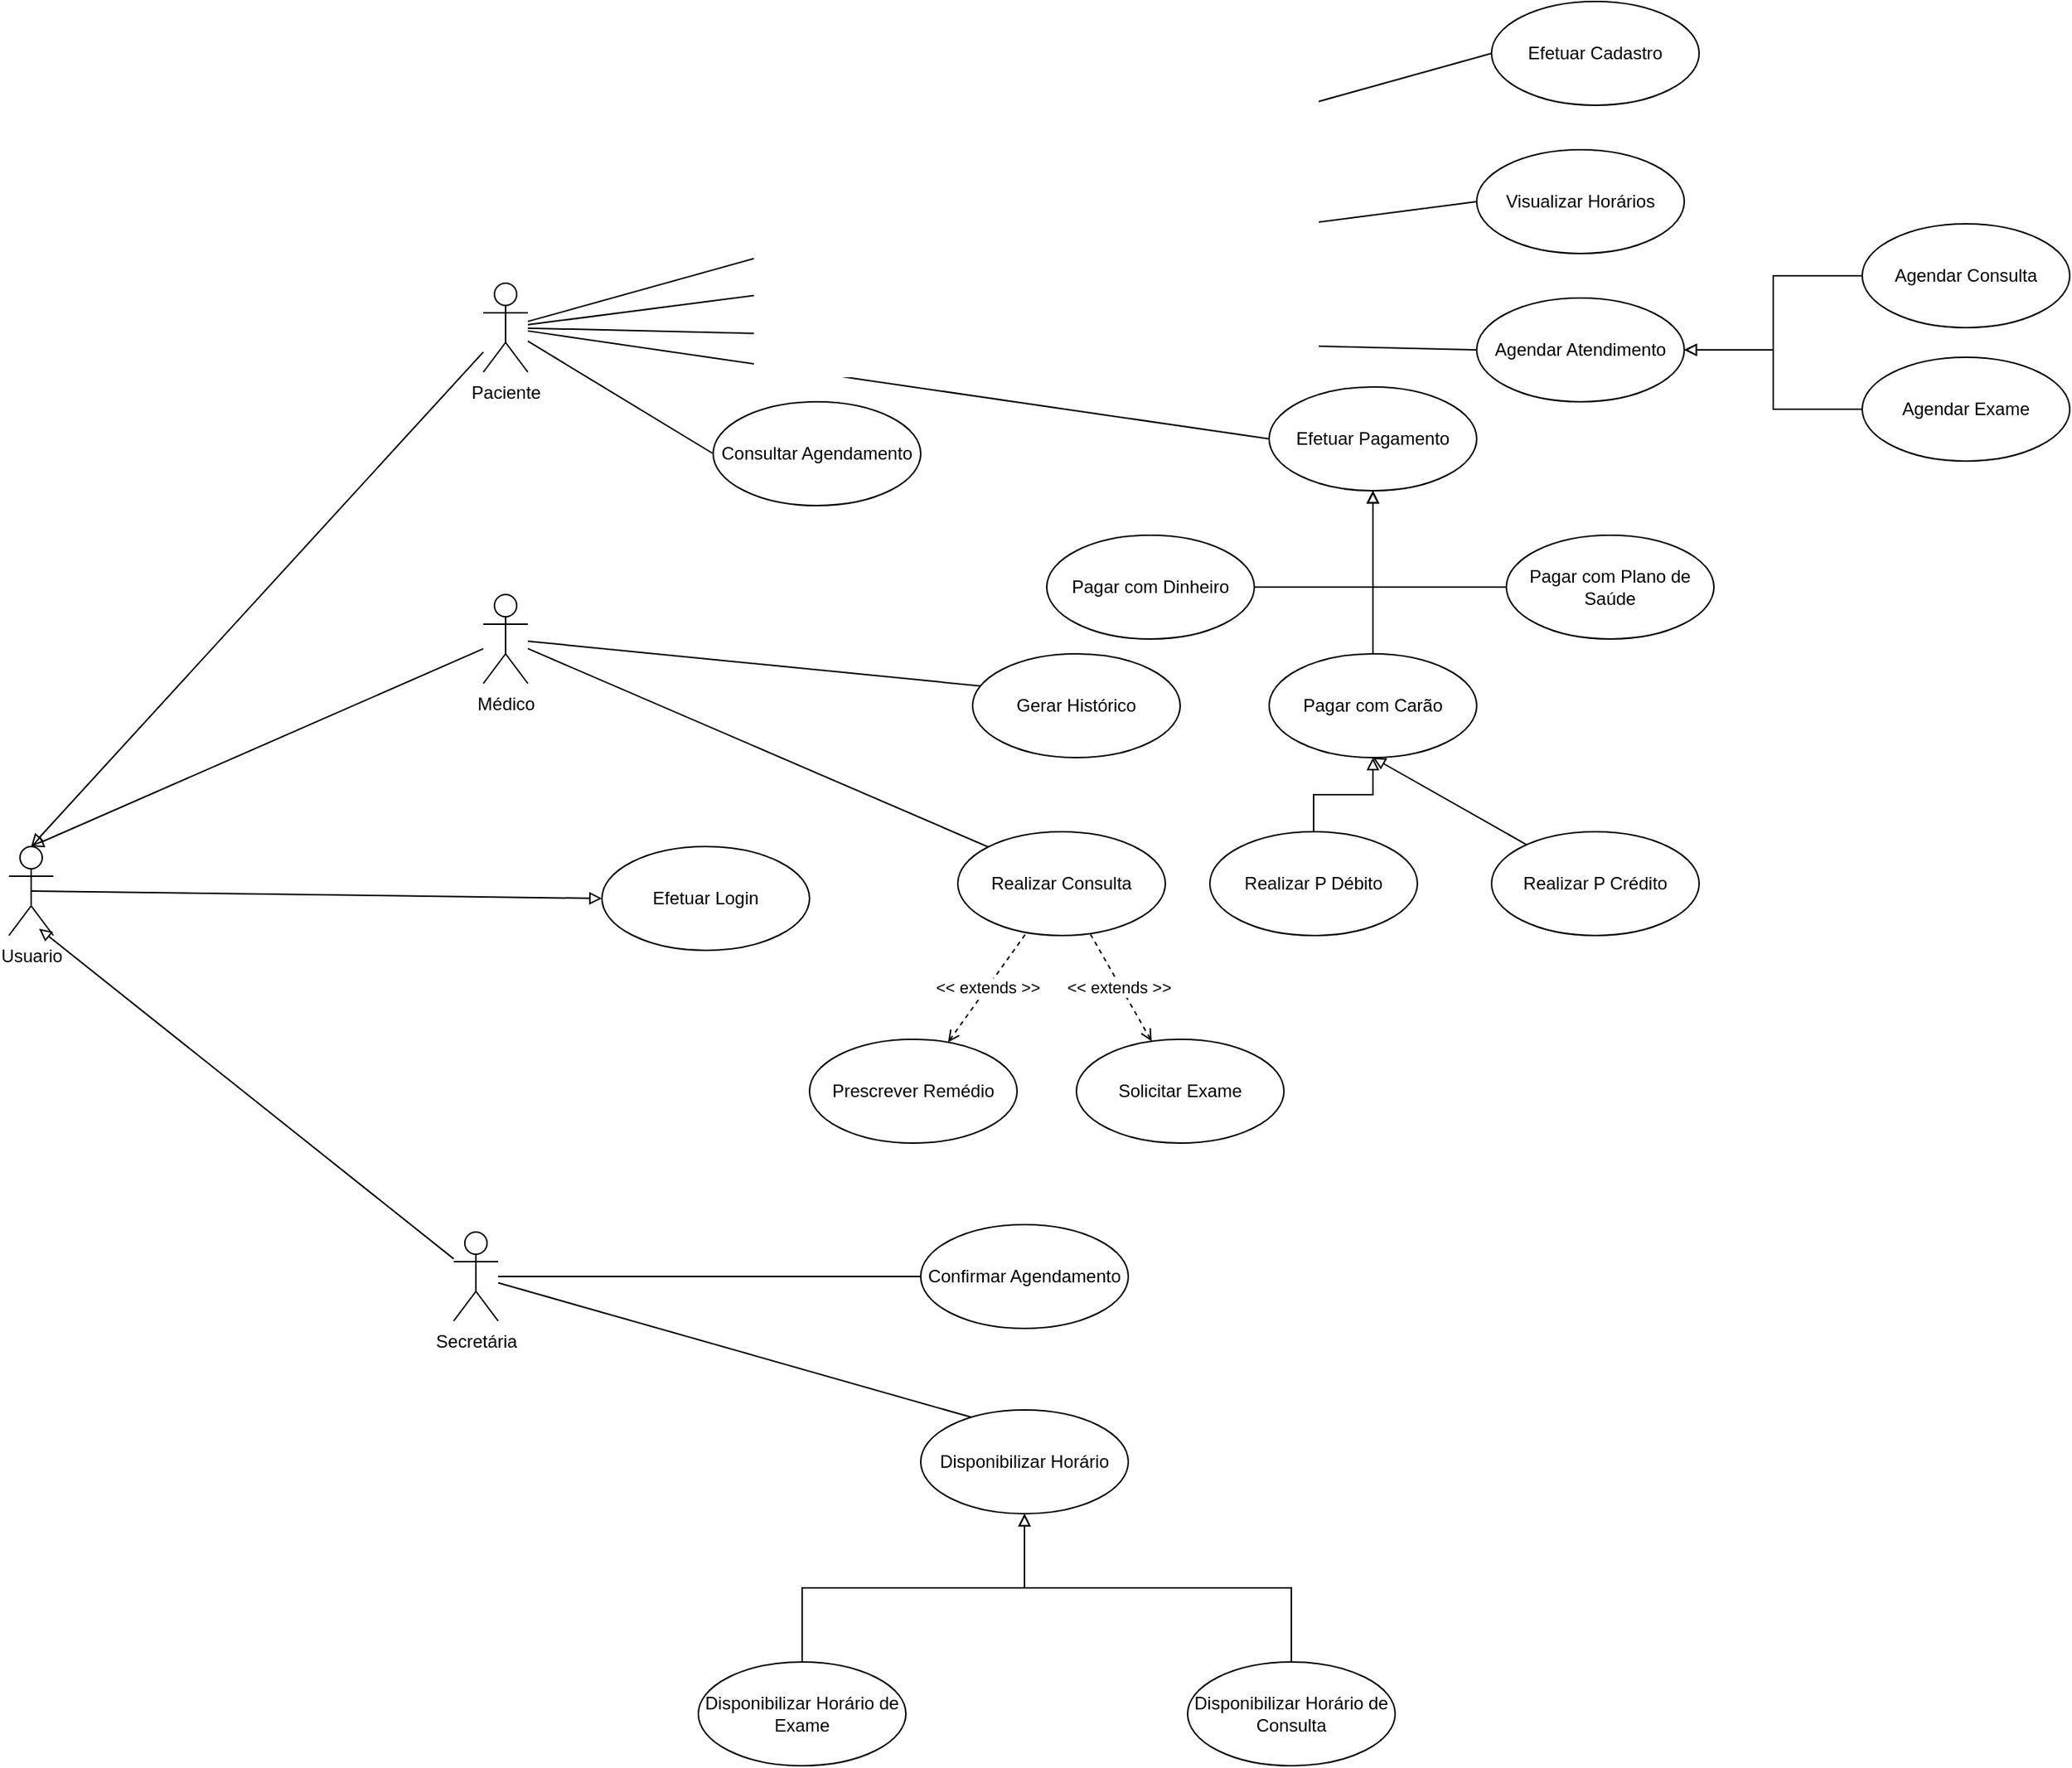 <mxfile version="22.0.2" type="github">
  <diagram name="Page-1" id="pfaS7ZpM_EYnSTStmScy">
    <mxGraphModel dx="2685" dy="1189" grid="1" gridSize="10" guides="1" tooltips="1" connect="1" arrows="1" fold="1" page="0" pageScale="1" pageWidth="850" pageHeight="1100" math="0" shadow="0">
      <root>
        <mxCell id="0" />
        <mxCell id="1" parent="0" />
        <mxCell id="6sc8-dq7xgFRiXsgVK_B-14" style="rounded=0;orthogonalLoop=1;jettySize=auto;html=1;entryX=0;entryY=0.5;entryDx=0;entryDy=0;endArrow=none;endFill=0;" edge="1" parent="1" source="6sc8-dq7xgFRiXsgVK_B-1" target="6sc8-dq7xgFRiXsgVK_B-9">
          <mxGeometry relative="1" as="geometry" />
        </mxCell>
        <mxCell id="6sc8-dq7xgFRiXsgVK_B-15" style="rounded=0;orthogonalLoop=1;jettySize=auto;html=1;entryX=0;entryY=0.5;entryDx=0;entryDy=0;endArrow=none;endFill=0;" edge="1" parent="1" source="6sc8-dq7xgFRiXsgVK_B-1" target="6sc8-dq7xgFRiXsgVK_B-8">
          <mxGeometry relative="1" as="geometry" />
        </mxCell>
        <mxCell id="6sc8-dq7xgFRiXsgVK_B-16" style="rounded=0;orthogonalLoop=1;jettySize=auto;html=1;entryX=0;entryY=0.5;entryDx=0;entryDy=0;endArrow=none;endFill=0;" edge="1" parent="1" source="6sc8-dq7xgFRiXsgVK_B-1" target="6sc8-dq7xgFRiXsgVK_B-6">
          <mxGeometry relative="1" as="geometry" />
        </mxCell>
        <mxCell id="6sc8-dq7xgFRiXsgVK_B-18" style="rounded=0;orthogonalLoop=1;jettySize=auto;html=1;entryX=0;entryY=0.5;entryDx=0;entryDy=0;endArrow=none;endFill=0;" edge="1" parent="1" source="6sc8-dq7xgFRiXsgVK_B-1" target="6sc8-dq7xgFRiXsgVK_B-5">
          <mxGeometry relative="1" as="geometry" />
        </mxCell>
        <mxCell id="6sc8-dq7xgFRiXsgVK_B-28" style="rounded=0;orthogonalLoop=1;jettySize=auto;html=1;entryX=0;entryY=0.5;entryDx=0;entryDy=0;endArrow=none;endFill=0;" edge="1" parent="1" source="6sc8-dq7xgFRiXsgVK_B-1" target="6sc8-dq7xgFRiXsgVK_B-25">
          <mxGeometry relative="1" as="geometry" />
        </mxCell>
        <mxCell id="6sc8-dq7xgFRiXsgVK_B-1" value="Paciente" style="shape=umlActor;verticalLabelPosition=bottom;verticalAlign=top;html=1;" vertex="1" parent="1">
          <mxGeometry x="-820" y="120" width="30" height="60" as="geometry" />
        </mxCell>
        <mxCell id="6sc8-dq7xgFRiXsgVK_B-30" style="rounded=0;orthogonalLoop=1;jettySize=auto;html=1;entryX=0;entryY=0;entryDx=0;entryDy=0;endArrow=none;endFill=0;" edge="1" parent="1" source="6sc8-dq7xgFRiXsgVK_B-2" target="6sc8-dq7xgFRiXsgVK_B-29">
          <mxGeometry relative="1" as="geometry" />
        </mxCell>
        <mxCell id="6sc8-dq7xgFRiXsgVK_B-36" style="rounded=0;orthogonalLoop=1;jettySize=auto;html=1;entryX=1;entryY=0.5;entryDx=0;entryDy=0;endArrow=none;endFill=0;" edge="1" parent="1" source="6sc8-dq7xgFRiXsgVK_B-2" target="6sc8-dq7xgFRiXsgVK_B-35">
          <mxGeometry relative="1" as="geometry" />
        </mxCell>
        <mxCell id="6sc8-dq7xgFRiXsgVK_B-2" value="Médico" style="shape=umlActor;verticalLabelPosition=bottom;verticalAlign=top;html=1;" vertex="1" parent="1">
          <mxGeometry x="-820" y="330" width="30" height="60" as="geometry" />
        </mxCell>
        <mxCell id="6sc8-dq7xgFRiXsgVK_B-34" style="rounded=0;orthogonalLoop=1;jettySize=auto;html=1;entryX=1;entryY=0.5;entryDx=0;entryDy=0;endArrow=none;endFill=0;" edge="1" parent="1" source="6sc8-dq7xgFRiXsgVK_B-3" target="6sc8-dq7xgFRiXsgVK_B-20">
          <mxGeometry relative="1" as="geometry" />
        </mxCell>
        <mxCell id="6sc8-dq7xgFRiXsgVK_B-37" style="rounded=0;orthogonalLoop=1;jettySize=auto;html=1;entryX=0;entryY=0.5;entryDx=0;entryDy=0;endArrow=none;endFill=0;" edge="1" parent="1" source="6sc8-dq7xgFRiXsgVK_B-3" target="6sc8-dq7xgFRiXsgVK_B-19">
          <mxGeometry relative="1" as="geometry" />
        </mxCell>
        <mxCell id="6sc8-dq7xgFRiXsgVK_B-55" style="rounded=0;orthogonalLoop=1;jettySize=auto;html=1;entryX=0.681;entryY=0.924;entryDx=0;entryDy=0;entryPerimeter=0;endArrow=block;endFill=0;" edge="1" parent="1" source="6sc8-dq7xgFRiXsgVK_B-3" target="6sc8-dq7xgFRiXsgVK_B-45">
          <mxGeometry relative="1" as="geometry">
            <mxPoint x="-1120.0" y="600.0" as="targetPoint" />
          </mxGeometry>
        </mxCell>
        <mxCell id="6sc8-dq7xgFRiXsgVK_B-3" value="Secretária" style="shape=umlActor;verticalLabelPosition=bottom;verticalAlign=top;html=1;" vertex="1" parent="1">
          <mxGeometry x="-840" y="760" width="30" height="60" as="geometry" />
        </mxCell>
        <mxCell id="6sc8-dq7xgFRiXsgVK_B-5" value="Visualizar Horários" style="ellipse;whiteSpace=wrap;html=1;" vertex="1" parent="1">
          <mxGeometry x="-150" y="30" width="140" height="70" as="geometry" />
        </mxCell>
        <mxCell id="6sc8-dq7xgFRiXsgVK_B-6" value="Consultar Agendamento" style="ellipse;whiteSpace=wrap;html=1;" vertex="1" parent="1">
          <mxGeometry x="-665" y="200" width="140" height="70" as="geometry" />
        </mxCell>
        <mxCell id="6sc8-dq7xgFRiXsgVK_B-8" value="Agendar Atendimento" style="ellipse;whiteSpace=wrap;html=1;" vertex="1" parent="1">
          <mxGeometry x="-150" y="130" width="140" height="70" as="geometry" />
        </mxCell>
        <mxCell id="6sc8-dq7xgFRiXsgVK_B-9" value="Efetuar Cadastro" style="ellipse;whiteSpace=wrap;html=1;" vertex="1" parent="1">
          <mxGeometry x="-140" y="-70" width="140" height="70" as="geometry" />
        </mxCell>
        <mxCell id="6sc8-dq7xgFRiXsgVK_B-13" style="edgeStyle=orthogonalEdgeStyle;rounded=0;orthogonalLoop=1;jettySize=auto;html=1;entryX=1;entryY=0.5;entryDx=0;entryDy=0;endArrow=block;endFill=0;" edge="1" parent="1" source="6sc8-dq7xgFRiXsgVK_B-10" target="6sc8-dq7xgFRiXsgVK_B-8">
          <mxGeometry relative="1" as="geometry" />
        </mxCell>
        <mxCell id="6sc8-dq7xgFRiXsgVK_B-10" value="Agendar Exame" style="ellipse;whiteSpace=wrap;html=1;" vertex="1" parent="1">
          <mxGeometry x="110" y="170" width="140" height="70" as="geometry" />
        </mxCell>
        <mxCell id="6sc8-dq7xgFRiXsgVK_B-12" style="edgeStyle=orthogonalEdgeStyle;rounded=0;orthogonalLoop=1;jettySize=auto;html=1;entryX=1;entryY=0.5;entryDx=0;entryDy=0;endArrow=block;endFill=0;" edge="1" parent="1" source="6sc8-dq7xgFRiXsgVK_B-11" target="6sc8-dq7xgFRiXsgVK_B-8">
          <mxGeometry relative="1" as="geometry" />
        </mxCell>
        <mxCell id="6sc8-dq7xgFRiXsgVK_B-11" value="Agendar Consulta" style="ellipse;whiteSpace=wrap;html=1;" vertex="1" parent="1">
          <mxGeometry x="110" y="80" width="140" height="70" as="geometry" />
        </mxCell>
        <mxCell id="6sc8-dq7xgFRiXsgVK_B-19" value="Confirmar Agendamento" style="ellipse;whiteSpace=wrap;html=1;" vertex="1" parent="1">
          <mxGeometry x="-525" y="755" width="140" height="70" as="geometry" />
        </mxCell>
        <mxCell id="6sc8-dq7xgFRiXsgVK_B-20" value="Disponibilizar Horário" style="ellipse;whiteSpace=wrap;html=1;" vertex="1" parent="1">
          <mxGeometry x="-525" y="880" width="140" height="70" as="geometry" />
        </mxCell>
        <mxCell id="6sc8-dq7xgFRiXsgVK_B-23" style="edgeStyle=orthogonalEdgeStyle;rounded=0;orthogonalLoop=1;jettySize=auto;html=1;entryX=0.5;entryY=1;entryDx=0;entryDy=0;endArrow=block;endFill=0;exitX=0.5;exitY=0;exitDx=0;exitDy=0;" edge="1" parent="1" source="6sc8-dq7xgFRiXsgVK_B-21" target="6sc8-dq7xgFRiXsgVK_B-20">
          <mxGeometry relative="1" as="geometry" />
        </mxCell>
        <mxCell id="6sc8-dq7xgFRiXsgVK_B-21" value="Disponibilizar Horário de Exame" style="ellipse;whiteSpace=wrap;html=1;" vertex="1" parent="1">
          <mxGeometry x="-675" y="1050" width="140" height="70" as="geometry" />
        </mxCell>
        <mxCell id="6sc8-dq7xgFRiXsgVK_B-24" style="edgeStyle=orthogonalEdgeStyle;rounded=0;orthogonalLoop=1;jettySize=auto;html=1;entryX=0.5;entryY=1;entryDx=0;entryDy=0;endArrow=block;endFill=0;exitX=0.5;exitY=0;exitDx=0;exitDy=0;" edge="1" parent="1" source="6sc8-dq7xgFRiXsgVK_B-22" target="6sc8-dq7xgFRiXsgVK_B-20">
          <mxGeometry relative="1" as="geometry" />
        </mxCell>
        <mxCell id="6sc8-dq7xgFRiXsgVK_B-22" value="Disponibilizar Horário de Consulta" style="ellipse;whiteSpace=wrap;html=1;" vertex="1" parent="1">
          <mxGeometry x="-345" y="1050" width="140" height="70" as="geometry" />
        </mxCell>
        <mxCell id="6sc8-dq7xgFRiXsgVK_B-25" value="Efetuar Pagamento" style="ellipse;whiteSpace=wrap;html=1;" vertex="1" parent="1">
          <mxGeometry x="-290" y="190" width="140" height="70" as="geometry" />
        </mxCell>
        <mxCell id="6sc8-dq7xgFRiXsgVK_B-32" value="&amp;lt;&amp;lt; extends &amp;gt;&amp;gt;&amp;nbsp;" style="rounded=0;orthogonalLoop=1;jettySize=auto;html=1;dashed=1;startArrow=open;startFill=0;endArrow=none;endFill=0;" edge="1" parent="1" source="6sc8-dq7xgFRiXsgVK_B-26" target="6sc8-dq7xgFRiXsgVK_B-29">
          <mxGeometry relative="1" as="geometry" />
        </mxCell>
        <mxCell id="6sc8-dq7xgFRiXsgVK_B-26" value="Solicitar Exame" style="ellipse;whiteSpace=wrap;html=1;" vertex="1" parent="1">
          <mxGeometry x="-420" y="630" width="140" height="70" as="geometry" />
        </mxCell>
        <mxCell id="6sc8-dq7xgFRiXsgVK_B-29" value="Realizar Consulta" style="ellipse;whiteSpace=wrap;html=1;" vertex="1" parent="1">
          <mxGeometry x="-500" y="490" width="140" height="70" as="geometry" />
        </mxCell>
        <mxCell id="6sc8-dq7xgFRiXsgVK_B-33" value="&amp;lt;&amp;lt; extends &amp;gt;&amp;gt;" style="rounded=0;orthogonalLoop=1;jettySize=auto;html=1;dashed=1;startArrow=open;startFill=0;endArrow=none;endFill=0;" edge="1" parent="1" source="6sc8-dq7xgFRiXsgVK_B-31" target="6sc8-dq7xgFRiXsgVK_B-29">
          <mxGeometry relative="1" as="geometry" />
        </mxCell>
        <mxCell id="6sc8-dq7xgFRiXsgVK_B-31" value="Prescrever Remédio" style="ellipse;whiteSpace=wrap;html=1;" vertex="1" parent="1">
          <mxGeometry x="-600" y="630" width="140" height="70" as="geometry" />
        </mxCell>
        <mxCell id="6sc8-dq7xgFRiXsgVK_B-35" value="Gerar Histórico" style="ellipse;whiteSpace=wrap;html=1;" vertex="1" parent="1">
          <mxGeometry x="-490" y="370" width="140" height="70" as="geometry" />
        </mxCell>
        <mxCell id="6sc8-dq7xgFRiXsgVK_B-50" style="edgeStyle=orthogonalEdgeStyle;rounded=0;orthogonalLoop=1;jettySize=auto;html=1;entryX=0.5;entryY=1;entryDx=0;entryDy=0;endArrow=block;endFill=0;" edge="1" parent="1" source="6sc8-dq7xgFRiXsgVK_B-39" target="6sc8-dq7xgFRiXsgVK_B-25">
          <mxGeometry relative="1" as="geometry" />
        </mxCell>
        <mxCell id="6sc8-dq7xgFRiXsgVK_B-39" value="Pagar com Dinheiro" style="ellipse;whiteSpace=wrap;html=1;" vertex="1" parent="1">
          <mxGeometry x="-440" y="290" width="140" height="70" as="geometry" />
        </mxCell>
        <mxCell id="6sc8-dq7xgFRiXsgVK_B-51" style="edgeStyle=orthogonalEdgeStyle;rounded=0;orthogonalLoop=1;jettySize=auto;html=1;entryX=0.5;entryY=1;entryDx=0;entryDy=0;endArrow=block;endFill=0;" edge="1" parent="1" source="6sc8-dq7xgFRiXsgVK_B-40" target="6sc8-dq7xgFRiXsgVK_B-25">
          <mxGeometry relative="1" as="geometry" />
        </mxCell>
        <mxCell id="6sc8-dq7xgFRiXsgVK_B-40" value="Pagar com Plano de Saúde" style="ellipse;whiteSpace=wrap;html=1;" vertex="1" parent="1">
          <mxGeometry x="-130" y="290" width="140" height="70" as="geometry" />
        </mxCell>
        <mxCell id="6sc8-dq7xgFRiXsgVK_B-44" value="Efetuar Login" style="ellipse;whiteSpace=wrap;html=1;" vertex="1" parent="1">
          <mxGeometry x="-740" y="500" width="140" height="70" as="geometry" />
        </mxCell>
        <mxCell id="6sc8-dq7xgFRiXsgVK_B-46" style="rounded=0;orthogonalLoop=1;jettySize=auto;html=1;endArrow=block;endFill=0;exitX=0.5;exitY=0.5;exitDx=0;exitDy=0;exitPerimeter=0;entryX=0;entryY=0.5;entryDx=0;entryDy=0;" edge="1" parent="1" source="6sc8-dq7xgFRiXsgVK_B-45" target="6sc8-dq7xgFRiXsgVK_B-44">
          <mxGeometry relative="1" as="geometry">
            <mxPoint x="-820" y="636.293" as="sourcePoint" />
            <mxPoint x="-705.964" y="615.713" as="targetPoint" />
          </mxGeometry>
        </mxCell>
        <mxCell id="6sc8-dq7xgFRiXsgVK_B-45" value="Usuario" style="shape=umlActor;verticalLabelPosition=bottom;verticalAlign=top;html=1;" vertex="1" parent="1">
          <mxGeometry x="-1140" y="500" width="30" height="60" as="geometry" />
        </mxCell>
        <mxCell id="6sc8-dq7xgFRiXsgVK_B-52" style="edgeStyle=orthogonalEdgeStyle;rounded=0;orthogonalLoop=1;jettySize=auto;html=1;endArrow=block;endFill=0;entryX=0.5;entryY=1;entryDx=0;entryDy=0;" edge="1" parent="1" source="6sc8-dq7xgFRiXsgVK_B-38" target="6sc8-dq7xgFRiXsgVK_B-25">
          <mxGeometry relative="1" as="geometry">
            <mxPoint x="-220" y="270" as="targetPoint" />
          </mxGeometry>
        </mxCell>
        <mxCell id="6sc8-dq7xgFRiXsgVK_B-38" value="Pagar com Carão" style="ellipse;whiteSpace=wrap;html=1;" vertex="1" parent="1">
          <mxGeometry x="-290" y="370" width="140" height="70" as="geometry" />
        </mxCell>
        <mxCell id="6sc8-dq7xgFRiXsgVK_B-53" style="rounded=0;orthogonalLoop=1;jettySize=auto;html=1;entryX=0.5;entryY=0;entryDx=0;entryDy=0;entryPerimeter=0;endArrow=block;endFill=0;" edge="1" parent="1" source="6sc8-dq7xgFRiXsgVK_B-1" target="6sc8-dq7xgFRiXsgVK_B-45">
          <mxGeometry relative="1" as="geometry" />
        </mxCell>
        <mxCell id="6sc8-dq7xgFRiXsgVK_B-54" style="rounded=0;orthogonalLoop=1;jettySize=auto;html=1;entryX=0.5;entryY=0;entryDx=0;entryDy=0;entryPerimeter=0;endArrow=block;endFill=0;" edge="1" parent="1" source="6sc8-dq7xgFRiXsgVK_B-2" target="6sc8-dq7xgFRiXsgVK_B-45">
          <mxGeometry relative="1" as="geometry" />
        </mxCell>
        <mxCell id="6sc8-dq7xgFRiXsgVK_B-58" style="edgeStyle=orthogonalEdgeStyle;rounded=0;orthogonalLoop=1;jettySize=auto;html=1;entryX=0.5;entryY=1;entryDx=0;entryDy=0;endArrow=block;endFill=0;" edge="1" parent="1" source="6sc8-dq7xgFRiXsgVK_B-56" target="6sc8-dq7xgFRiXsgVK_B-38">
          <mxGeometry relative="1" as="geometry" />
        </mxCell>
        <mxCell id="6sc8-dq7xgFRiXsgVK_B-56" value="Realizar P Débito" style="ellipse;whiteSpace=wrap;html=1;" vertex="1" parent="1">
          <mxGeometry x="-330" y="490" width="140" height="70" as="geometry" />
        </mxCell>
        <mxCell id="6sc8-dq7xgFRiXsgVK_B-59" style="rounded=0;orthogonalLoop=1;jettySize=auto;html=1;entryX=0.5;entryY=1;entryDx=0;entryDy=0;endArrow=block;endFill=0;" edge="1" parent="1" source="6sc8-dq7xgFRiXsgVK_B-57" target="6sc8-dq7xgFRiXsgVK_B-38">
          <mxGeometry relative="1" as="geometry" />
        </mxCell>
        <mxCell id="6sc8-dq7xgFRiXsgVK_B-57" value="Realizar P Crédito" style="ellipse;whiteSpace=wrap;html=1;" vertex="1" parent="1">
          <mxGeometry x="-140" y="490" width="140" height="70" as="geometry" />
        </mxCell>
      </root>
    </mxGraphModel>
  </diagram>
</mxfile>

